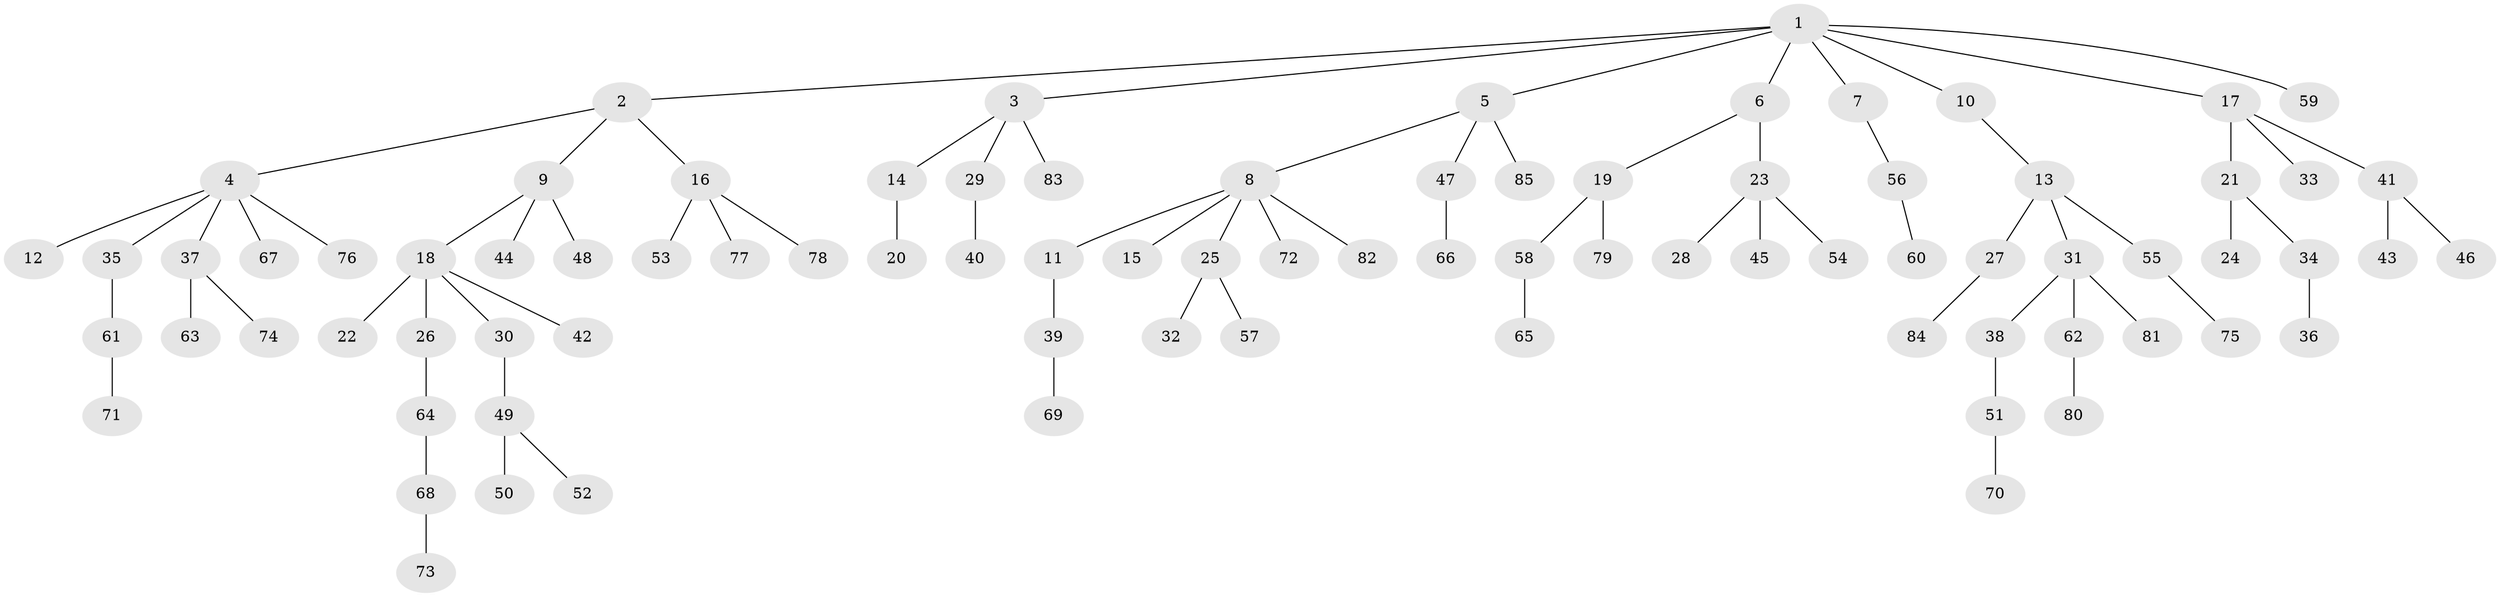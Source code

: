 // Generated by graph-tools (version 1.1) at 2025/02/03/09/25 03:02:21]
// undirected, 85 vertices, 84 edges
graph export_dot {
graph [start="1"]
  node [color=gray90,style=filled];
  1;
  2;
  3;
  4;
  5;
  6;
  7;
  8;
  9;
  10;
  11;
  12;
  13;
  14;
  15;
  16;
  17;
  18;
  19;
  20;
  21;
  22;
  23;
  24;
  25;
  26;
  27;
  28;
  29;
  30;
  31;
  32;
  33;
  34;
  35;
  36;
  37;
  38;
  39;
  40;
  41;
  42;
  43;
  44;
  45;
  46;
  47;
  48;
  49;
  50;
  51;
  52;
  53;
  54;
  55;
  56;
  57;
  58;
  59;
  60;
  61;
  62;
  63;
  64;
  65;
  66;
  67;
  68;
  69;
  70;
  71;
  72;
  73;
  74;
  75;
  76;
  77;
  78;
  79;
  80;
  81;
  82;
  83;
  84;
  85;
  1 -- 2;
  1 -- 3;
  1 -- 5;
  1 -- 6;
  1 -- 7;
  1 -- 10;
  1 -- 17;
  1 -- 59;
  2 -- 4;
  2 -- 9;
  2 -- 16;
  3 -- 14;
  3 -- 29;
  3 -- 83;
  4 -- 12;
  4 -- 35;
  4 -- 37;
  4 -- 67;
  4 -- 76;
  5 -- 8;
  5 -- 47;
  5 -- 85;
  6 -- 19;
  6 -- 23;
  7 -- 56;
  8 -- 11;
  8 -- 15;
  8 -- 25;
  8 -- 72;
  8 -- 82;
  9 -- 18;
  9 -- 44;
  9 -- 48;
  10 -- 13;
  11 -- 39;
  13 -- 27;
  13 -- 31;
  13 -- 55;
  14 -- 20;
  16 -- 53;
  16 -- 77;
  16 -- 78;
  17 -- 21;
  17 -- 33;
  17 -- 41;
  18 -- 22;
  18 -- 26;
  18 -- 30;
  18 -- 42;
  19 -- 58;
  19 -- 79;
  21 -- 24;
  21 -- 34;
  23 -- 28;
  23 -- 45;
  23 -- 54;
  25 -- 32;
  25 -- 57;
  26 -- 64;
  27 -- 84;
  29 -- 40;
  30 -- 49;
  31 -- 38;
  31 -- 62;
  31 -- 81;
  34 -- 36;
  35 -- 61;
  37 -- 63;
  37 -- 74;
  38 -- 51;
  39 -- 69;
  41 -- 43;
  41 -- 46;
  47 -- 66;
  49 -- 50;
  49 -- 52;
  51 -- 70;
  55 -- 75;
  56 -- 60;
  58 -- 65;
  61 -- 71;
  62 -- 80;
  64 -- 68;
  68 -- 73;
}
